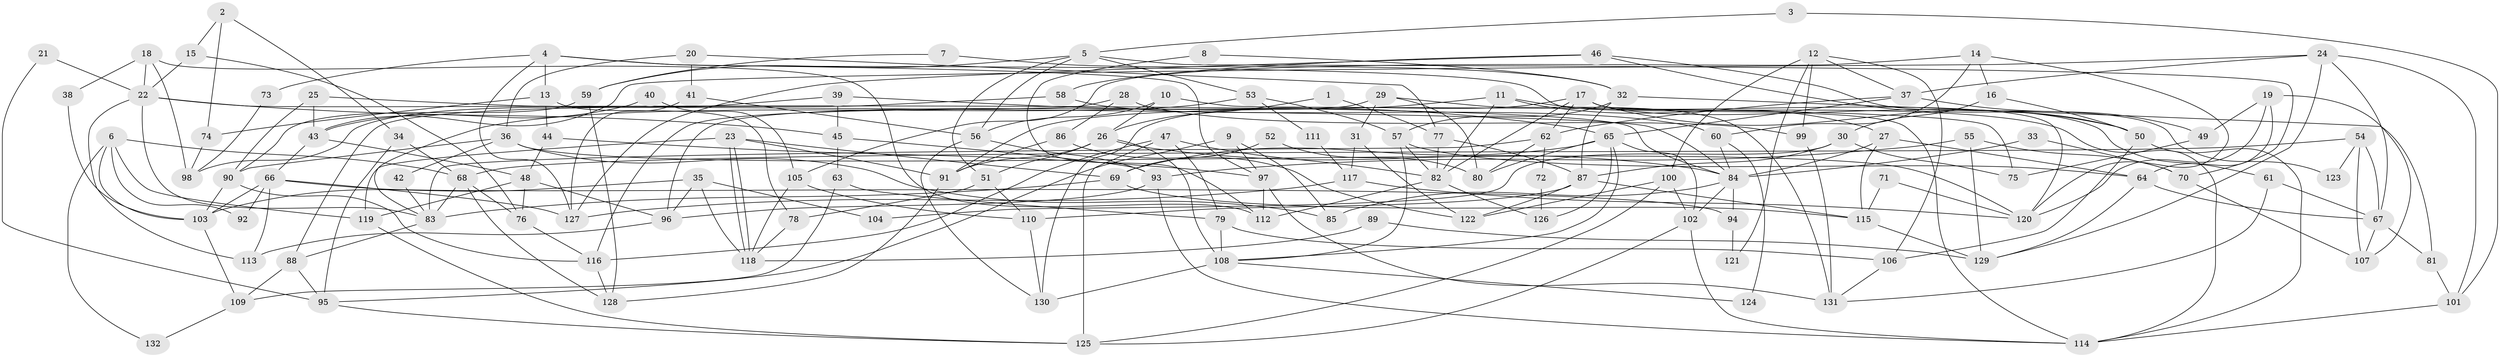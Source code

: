 // coarse degree distribution, {6: 0.05747126436781609, 4: 0.21839080459770116, 2: 0.11494252873563218, 5: 0.1839080459770115, 9: 0.04597701149425287, 3: 0.13793103448275862, 7: 0.14942528735632185, 8: 0.08045977011494253, 11: 0.011494252873563218}
// Generated by graph-tools (version 1.1) at 2025/42/03/06/25 10:42:00]
// undirected, 132 vertices, 264 edges
graph export_dot {
graph [start="1"]
  node [color=gray90,style=filled];
  1;
  2;
  3;
  4;
  5;
  6;
  7;
  8;
  9;
  10;
  11;
  12;
  13;
  14;
  15;
  16;
  17;
  18;
  19;
  20;
  21;
  22;
  23;
  24;
  25;
  26;
  27;
  28;
  29;
  30;
  31;
  32;
  33;
  34;
  35;
  36;
  37;
  38;
  39;
  40;
  41;
  42;
  43;
  44;
  45;
  46;
  47;
  48;
  49;
  50;
  51;
  52;
  53;
  54;
  55;
  56;
  57;
  58;
  59;
  60;
  61;
  62;
  63;
  64;
  65;
  66;
  67;
  68;
  69;
  70;
  71;
  72;
  73;
  74;
  75;
  76;
  77;
  78;
  79;
  80;
  81;
  82;
  83;
  84;
  85;
  86;
  87;
  88;
  89;
  90;
  91;
  92;
  93;
  94;
  95;
  96;
  97;
  98;
  99;
  100;
  101;
  102;
  103;
  104;
  105;
  106;
  107;
  108;
  109;
  110;
  111;
  112;
  113;
  114;
  115;
  116;
  117;
  118;
  119;
  120;
  121;
  122;
  123;
  124;
  125;
  126;
  127;
  128;
  129;
  130;
  131;
  132;
  1 -- 26;
  1 -- 77;
  2 -- 15;
  2 -- 74;
  2 -- 34;
  3 -- 5;
  3 -- 101;
  4 -- 114;
  4 -- 13;
  4 -- 73;
  4 -- 97;
  4 -- 127;
  5 -- 53;
  5 -- 59;
  5 -- 51;
  5 -- 56;
  5 -- 70;
  6 -- 119;
  6 -- 103;
  6 -- 68;
  6 -- 92;
  6 -- 132;
  7 -- 32;
  7 -- 59;
  8 -- 32;
  8 -- 112;
  9 -- 97;
  9 -- 95;
  9 -- 85;
  10 -- 56;
  10 -- 26;
  10 -- 75;
  11 -- 91;
  11 -- 82;
  11 -- 27;
  11 -- 114;
  12 -- 37;
  12 -- 100;
  12 -- 99;
  12 -- 106;
  12 -- 121;
  13 -- 78;
  13 -- 44;
  13 -- 74;
  14 -- 120;
  14 -- 105;
  14 -- 16;
  14 -- 60;
  15 -- 22;
  15 -- 76;
  16 -- 50;
  16 -- 30;
  17 -- 62;
  17 -- 50;
  17 -- 61;
  17 -- 82;
  17 -- 120;
  17 -- 130;
  18 -- 22;
  18 -- 112;
  18 -- 38;
  18 -- 98;
  19 -- 64;
  19 -- 107;
  19 -- 49;
  19 -- 120;
  20 -- 77;
  20 -- 41;
  20 -- 36;
  21 -- 22;
  21 -- 95;
  22 -- 83;
  22 -- 84;
  22 -- 45;
  22 -- 113;
  23 -- 118;
  23 -- 118;
  23 -- 119;
  23 -- 69;
  23 -- 91;
  24 -- 43;
  24 -- 67;
  24 -- 37;
  24 -- 101;
  24 -- 129;
  25 -- 90;
  25 -- 84;
  25 -- 43;
  26 -- 108;
  26 -- 84;
  26 -- 51;
  26 -- 91;
  27 -- 115;
  27 -- 64;
  27 -- 84;
  28 -- 99;
  28 -- 116;
  28 -- 86;
  29 -- 80;
  29 -- 96;
  29 -- 31;
  29 -- 131;
  30 -- 75;
  30 -- 87;
  30 -- 104;
  31 -- 117;
  31 -- 122;
  32 -- 87;
  32 -- 57;
  32 -- 81;
  33 -- 70;
  33 -- 84;
  34 -- 68;
  34 -- 95;
  35 -- 96;
  35 -- 103;
  35 -- 104;
  35 -- 118;
  36 -- 120;
  36 -- 42;
  36 -- 85;
  36 -- 90;
  37 -- 65;
  37 -- 49;
  37 -- 62;
  38 -- 103;
  39 -- 65;
  39 -- 45;
  39 -- 98;
  40 -- 105;
  40 -- 43;
  41 -- 56;
  41 -- 127;
  42 -- 83;
  43 -- 66;
  43 -- 48;
  44 -- 97;
  44 -- 48;
  45 -- 93;
  45 -- 63;
  46 -- 50;
  46 -- 127;
  46 -- 58;
  46 -- 123;
  47 -- 79;
  47 -- 82;
  47 -- 116;
  47 -- 125;
  48 -- 76;
  48 -- 96;
  48 -- 119;
  49 -- 75;
  50 -- 106;
  50 -- 114;
  51 -- 78;
  51 -- 110;
  52 -- 80;
  52 -- 69;
  53 -- 83;
  53 -- 57;
  53 -- 111;
  54 -- 67;
  54 -- 68;
  54 -- 107;
  54 -- 123;
  55 -- 129;
  55 -- 93;
  55 -- 70;
  56 -- 130;
  56 -- 93;
  57 -- 108;
  57 -- 64;
  57 -- 82;
  58 -- 60;
  58 -- 88;
  59 -- 128;
  59 -- 90;
  60 -- 84;
  60 -- 124;
  61 -- 67;
  61 -- 131;
  62 -- 83;
  62 -- 72;
  62 -- 80;
  63 -- 79;
  63 -- 109;
  64 -- 67;
  64 -- 129;
  65 -- 102;
  65 -- 69;
  65 -- 80;
  65 -- 108;
  65 -- 126;
  66 -- 113;
  66 -- 103;
  66 -- 92;
  66 -- 94;
  66 -- 127;
  67 -- 107;
  67 -- 81;
  68 -- 83;
  68 -- 76;
  68 -- 128;
  69 -- 115;
  69 -- 83;
  70 -- 107;
  71 -- 120;
  71 -- 115;
  72 -- 126;
  73 -- 98;
  74 -- 98;
  76 -- 116;
  77 -- 82;
  77 -- 87;
  78 -- 118;
  79 -- 108;
  79 -- 106;
  81 -- 101;
  82 -- 112;
  82 -- 126;
  83 -- 88;
  84 -- 85;
  84 -- 94;
  84 -- 102;
  86 -- 91;
  86 -- 122;
  87 -- 122;
  87 -- 110;
  87 -- 115;
  88 -- 95;
  88 -- 109;
  89 -- 129;
  89 -- 118;
  90 -- 116;
  90 -- 103;
  91 -- 128;
  93 -- 114;
  93 -- 96;
  94 -- 121;
  95 -- 125;
  96 -- 113;
  97 -- 131;
  97 -- 112;
  99 -- 131;
  100 -- 122;
  100 -- 102;
  100 -- 125;
  101 -- 114;
  102 -- 125;
  102 -- 114;
  103 -- 109;
  105 -- 110;
  105 -- 118;
  106 -- 131;
  108 -- 130;
  108 -- 124;
  109 -- 132;
  110 -- 130;
  111 -- 117;
  115 -- 129;
  116 -- 128;
  117 -- 127;
  117 -- 120;
  119 -- 125;
}
